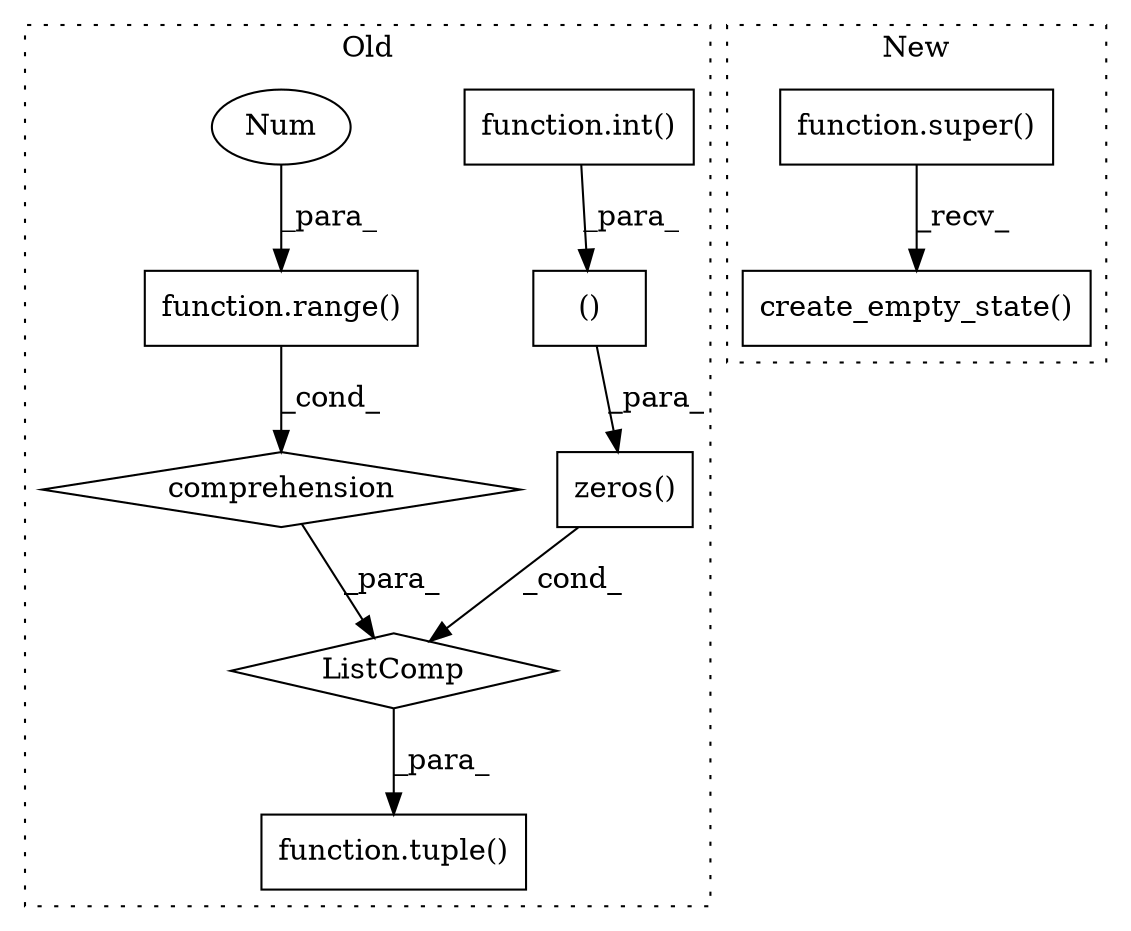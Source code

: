 digraph G {
subgraph cluster0 {
1 [label="()" a="54" s="31556" l="24" shape="box"];
3 [label="zeros()" a="75" s="31529,31581" l="16,76" shape="box"];
4 [label="function.int()" a="75" s="31558,31579" l="4,1" shape="box"];
5 [label="function.tuple()" a="75" s="31686,31697" l="6,1" shape="box"];
7 [label="function.range()" a="75" s="31667,31674" l="6,1" shape="box"];
8 [label="ListComp" a="106" s="31528" l="148" shape="diamond"];
9 [label="Num" a="76" s="31673" l="1" shape="ellipse"];
10 [label="comprehension" a="45" s="31658" l="3" shape="diamond"];
label = "Old";
style="dotted";
}
subgraph cluster1 {
2 [label="create_empty_state()" a="75" s="38310" l="74" shape="box"];
6 [label="function.super()" a="75" s="38310,38331" l="6,1" shape="box"];
label = "New";
style="dotted";
}
1 -> 3 [label="_para_"];
3 -> 8 [label="_cond_"];
4 -> 1 [label="_para_"];
6 -> 2 [label="_recv_"];
7 -> 10 [label="_cond_"];
8 -> 5 [label="_para_"];
9 -> 7 [label="_para_"];
10 -> 8 [label="_para_"];
}